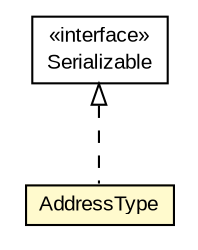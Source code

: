 #!/usr/local/bin/dot
#
# Class diagram 
# Generated by UMLGraph version R5_6-24-gf6e263 (http://www.umlgraph.org/)
#

digraph G {
	edge [fontname="arial",fontsize=10,labelfontname="arial",labelfontsize=10];
	node [fontname="arial",fontsize=10,shape=plaintext];
	nodesep=0.25;
	ranksep=0.5;
	// eu.europa.esig.jaxb.tsl.AddressType
	c165593 [label=<<table title="eu.europa.esig.jaxb.tsl.AddressType" border="0" cellborder="1" cellspacing="0" cellpadding="2" port="p" bgcolor="lemonChiffon" href="./AddressType.html">
		<tr><td><table border="0" cellspacing="0" cellpadding="1">
<tr><td align="center" balign="center"> AddressType </td></tr>
		</table></td></tr>
		</table>>, URL="./AddressType.html", fontname="arial", fontcolor="black", fontsize=10.0];
	//eu.europa.esig.jaxb.tsl.AddressType implements java.io.Serializable
	c165851:p -> c165593:p [dir=back,arrowtail=empty,style=dashed];
	// java.io.Serializable
	c165851 [label=<<table title="java.io.Serializable" border="0" cellborder="1" cellspacing="0" cellpadding="2" port="p" href="http://java.sun.com/j2se/1.4.2/docs/api/java/io/Serializable.html">
		<tr><td><table border="0" cellspacing="0" cellpadding="1">
<tr><td align="center" balign="center"> &#171;interface&#187; </td></tr>
<tr><td align="center" balign="center"> Serializable </td></tr>
		</table></td></tr>
		</table>>, URL="http://java.sun.com/j2se/1.4.2/docs/api/java/io/Serializable.html", fontname="arial", fontcolor="black", fontsize=10.0];
}

